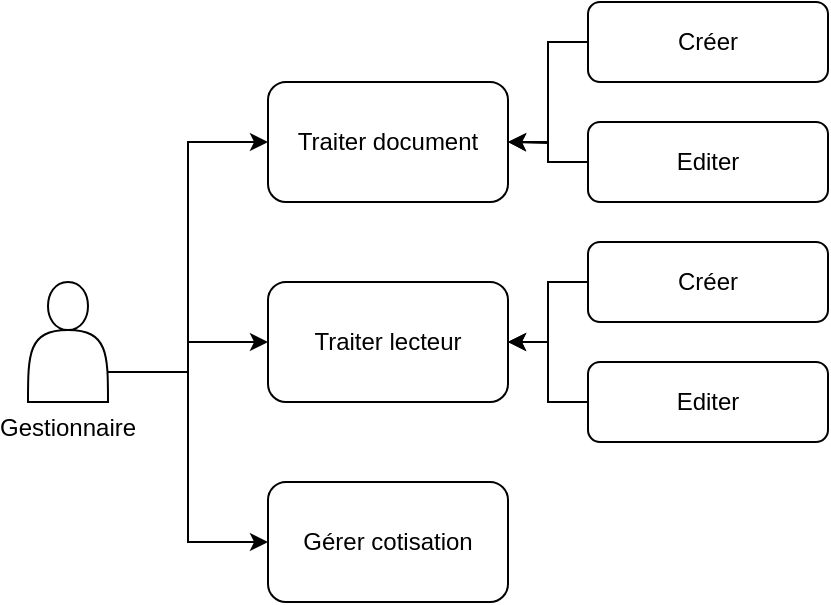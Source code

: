 <mxfile version="20.4.0" type="device"><diagram id="WqNfgrLDFa-bhwIEfDtB" name="Page-1"><mxGraphModel dx="796" dy="456" grid="1" gridSize="10" guides="1" tooltips="1" connect="1" arrows="1" fold="1" page="1" pageScale="1" pageWidth="827" pageHeight="1169" math="0" shadow="0"><root><mxCell id="0"/><mxCell id="1" parent="0"/><mxCell id="TvbD3vOtEMMBQxyFXHZf-6" style="edgeStyle=orthogonalEdgeStyle;rounded=0;orthogonalLoop=1;jettySize=auto;html=1;exitX=1;exitY=0.75;exitDx=0;exitDy=0;entryX=0;entryY=0.5;entryDx=0;entryDy=0;" edge="1" parent="1" source="TvbD3vOtEMMBQxyFXHZf-1" target="TvbD3vOtEMMBQxyFXHZf-4"><mxGeometry relative="1" as="geometry"/></mxCell><mxCell id="TvbD3vOtEMMBQxyFXHZf-7" style="edgeStyle=orthogonalEdgeStyle;rounded=0;orthogonalLoop=1;jettySize=auto;html=1;exitX=1;exitY=0.75;exitDx=0;exitDy=0;entryX=0;entryY=0.5;entryDx=0;entryDy=0;" edge="1" parent="1" source="TvbD3vOtEMMBQxyFXHZf-1" target="TvbD3vOtEMMBQxyFXHZf-2"><mxGeometry relative="1" as="geometry"/></mxCell><mxCell id="TvbD3vOtEMMBQxyFXHZf-8" style="edgeStyle=orthogonalEdgeStyle;rounded=0;orthogonalLoop=1;jettySize=auto;html=1;exitX=1;exitY=0.75;exitDx=0;exitDy=0;entryX=0;entryY=0.5;entryDx=0;entryDy=0;" edge="1" parent="1" source="TvbD3vOtEMMBQxyFXHZf-1" target="TvbD3vOtEMMBQxyFXHZf-3"><mxGeometry relative="1" as="geometry"/></mxCell><mxCell id="TvbD3vOtEMMBQxyFXHZf-1" value="&lt;br&gt;&lt;br&gt;&lt;br&gt;&lt;br&gt;&lt;br&gt;&lt;br&gt;Gestionnaire" style="shape=actor;whiteSpace=wrap;html=1;" vertex="1" parent="1"><mxGeometry x="80" y="220" width="40" height="60" as="geometry"/></mxCell><mxCell id="TvbD3vOtEMMBQxyFXHZf-2" value="Traiter document" style="rounded=1;whiteSpace=wrap;html=1;" vertex="1" parent="1"><mxGeometry x="200" y="120" width="120" height="60" as="geometry"/></mxCell><mxCell id="TvbD3vOtEMMBQxyFXHZf-3" value="Traiter lecteur" style="rounded=1;whiteSpace=wrap;html=1;" vertex="1" parent="1"><mxGeometry x="200" y="220" width="120" height="60" as="geometry"/></mxCell><mxCell id="TvbD3vOtEMMBQxyFXHZf-4" value="Gérer cotisation" style="rounded=1;whiteSpace=wrap;html=1;" vertex="1" parent="1"><mxGeometry x="200" y="320" width="120" height="60" as="geometry"/></mxCell><mxCell id="TvbD3vOtEMMBQxyFXHZf-13" style="edgeStyle=orthogonalEdgeStyle;rounded=0;orthogonalLoop=1;jettySize=auto;html=1;exitX=0;exitY=0.5;exitDx=0;exitDy=0;entryX=1;entryY=0.5;entryDx=0;entryDy=0;" edge="1" parent="1" source="TvbD3vOtEMMBQxyFXHZf-9" target="TvbD3vOtEMMBQxyFXHZf-2"><mxGeometry relative="1" as="geometry"/></mxCell><mxCell id="TvbD3vOtEMMBQxyFXHZf-9" value="Créer" style="rounded=1;whiteSpace=wrap;html=1;" vertex="1" parent="1"><mxGeometry x="360" y="80" width="120" height="40" as="geometry"/></mxCell><mxCell id="TvbD3vOtEMMBQxyFXHZf-14" style="edgeStyle=orthogonalEdgeStyle;rounded=0;orthogonalLoop=1;jettySize=auto;html=1;exitX=0;exitY=0.5;exitDx=0;exitDy=0;" edge="1" parent="1" source="TvbD3vOtEMMBQxyFXHZf-10"><mxGeometry relative="1" as="geometry"><mxPoint x="320" y="150" as="targetPoint"/></mxGeometry></mxCell><mxCell id="TvbD3vOtEMMBQxyFXHZf-10" value="Editer" style="rounded=1;whiteSpace=wrap;html=1;" vertex="1" parent="1"><mxGeometry x="360" y="140" width="120" height="40" as="geometry"/></mxCell><mxCell id="TvbD3vOtEMMBQxyFXHZf-15" style="edgeStyle=orthogonalEdgeStyle;rounded=0;orthogonalLoop=1;jettySize=auto;html=1;exitX=0;exitY=0.5;exitDx=0;exitDy=0;entryX=1;entryY=0.5;entryDx=0;entryDy=0;" edge="1" parent="1" source="TvbD3vOtEMMBQxyFXHZf-11" target="TvbD3vOtEMMBQxyFXHZf-3"><mxGeometry relative="1" as="geometry"/></mxCell><mxCell id="TvbD3vOtEMMBQxyFXHZf-11" value="Créer" style="rounded=1;whiteSpace=wrap;html=1;" vertex="1" parent="1"><mxGeometry x="360" y="200" width="120" height="40" as="geometry"/></mxCell><mxCell id="TvbD3vOtEMMBQxyFXHZf-16" style="edgeStyle=orthogonalEdgeStyle;rounded=0;orthogonalLoop=1;jettySize=auto;html=1;exitX=0;exitY=0.5;exitDx=0;exitDy=0;entryX=1;entryY=0.5;entryDx=0;entryDy=0;" edge="1" parent="1" source="TvbD3vOtEMMBQxyFXHZf-12" target="TvbD3vOtEMMBQxyFXHZf-3"><mxGeometry relative="1" as="geometry"/></mxCell><mxCell id="TvbD3vOtEMMBQxyFXHZf-12" value="Editer" style="rounded=1;whiteSpace=wrap;html=1;" vertex="1" parent="1"><mxGeometry x="360" y="260" width="120" height="40" as="geometry"/></mxCell></root></mxGraphModel></diagram></mxfile>